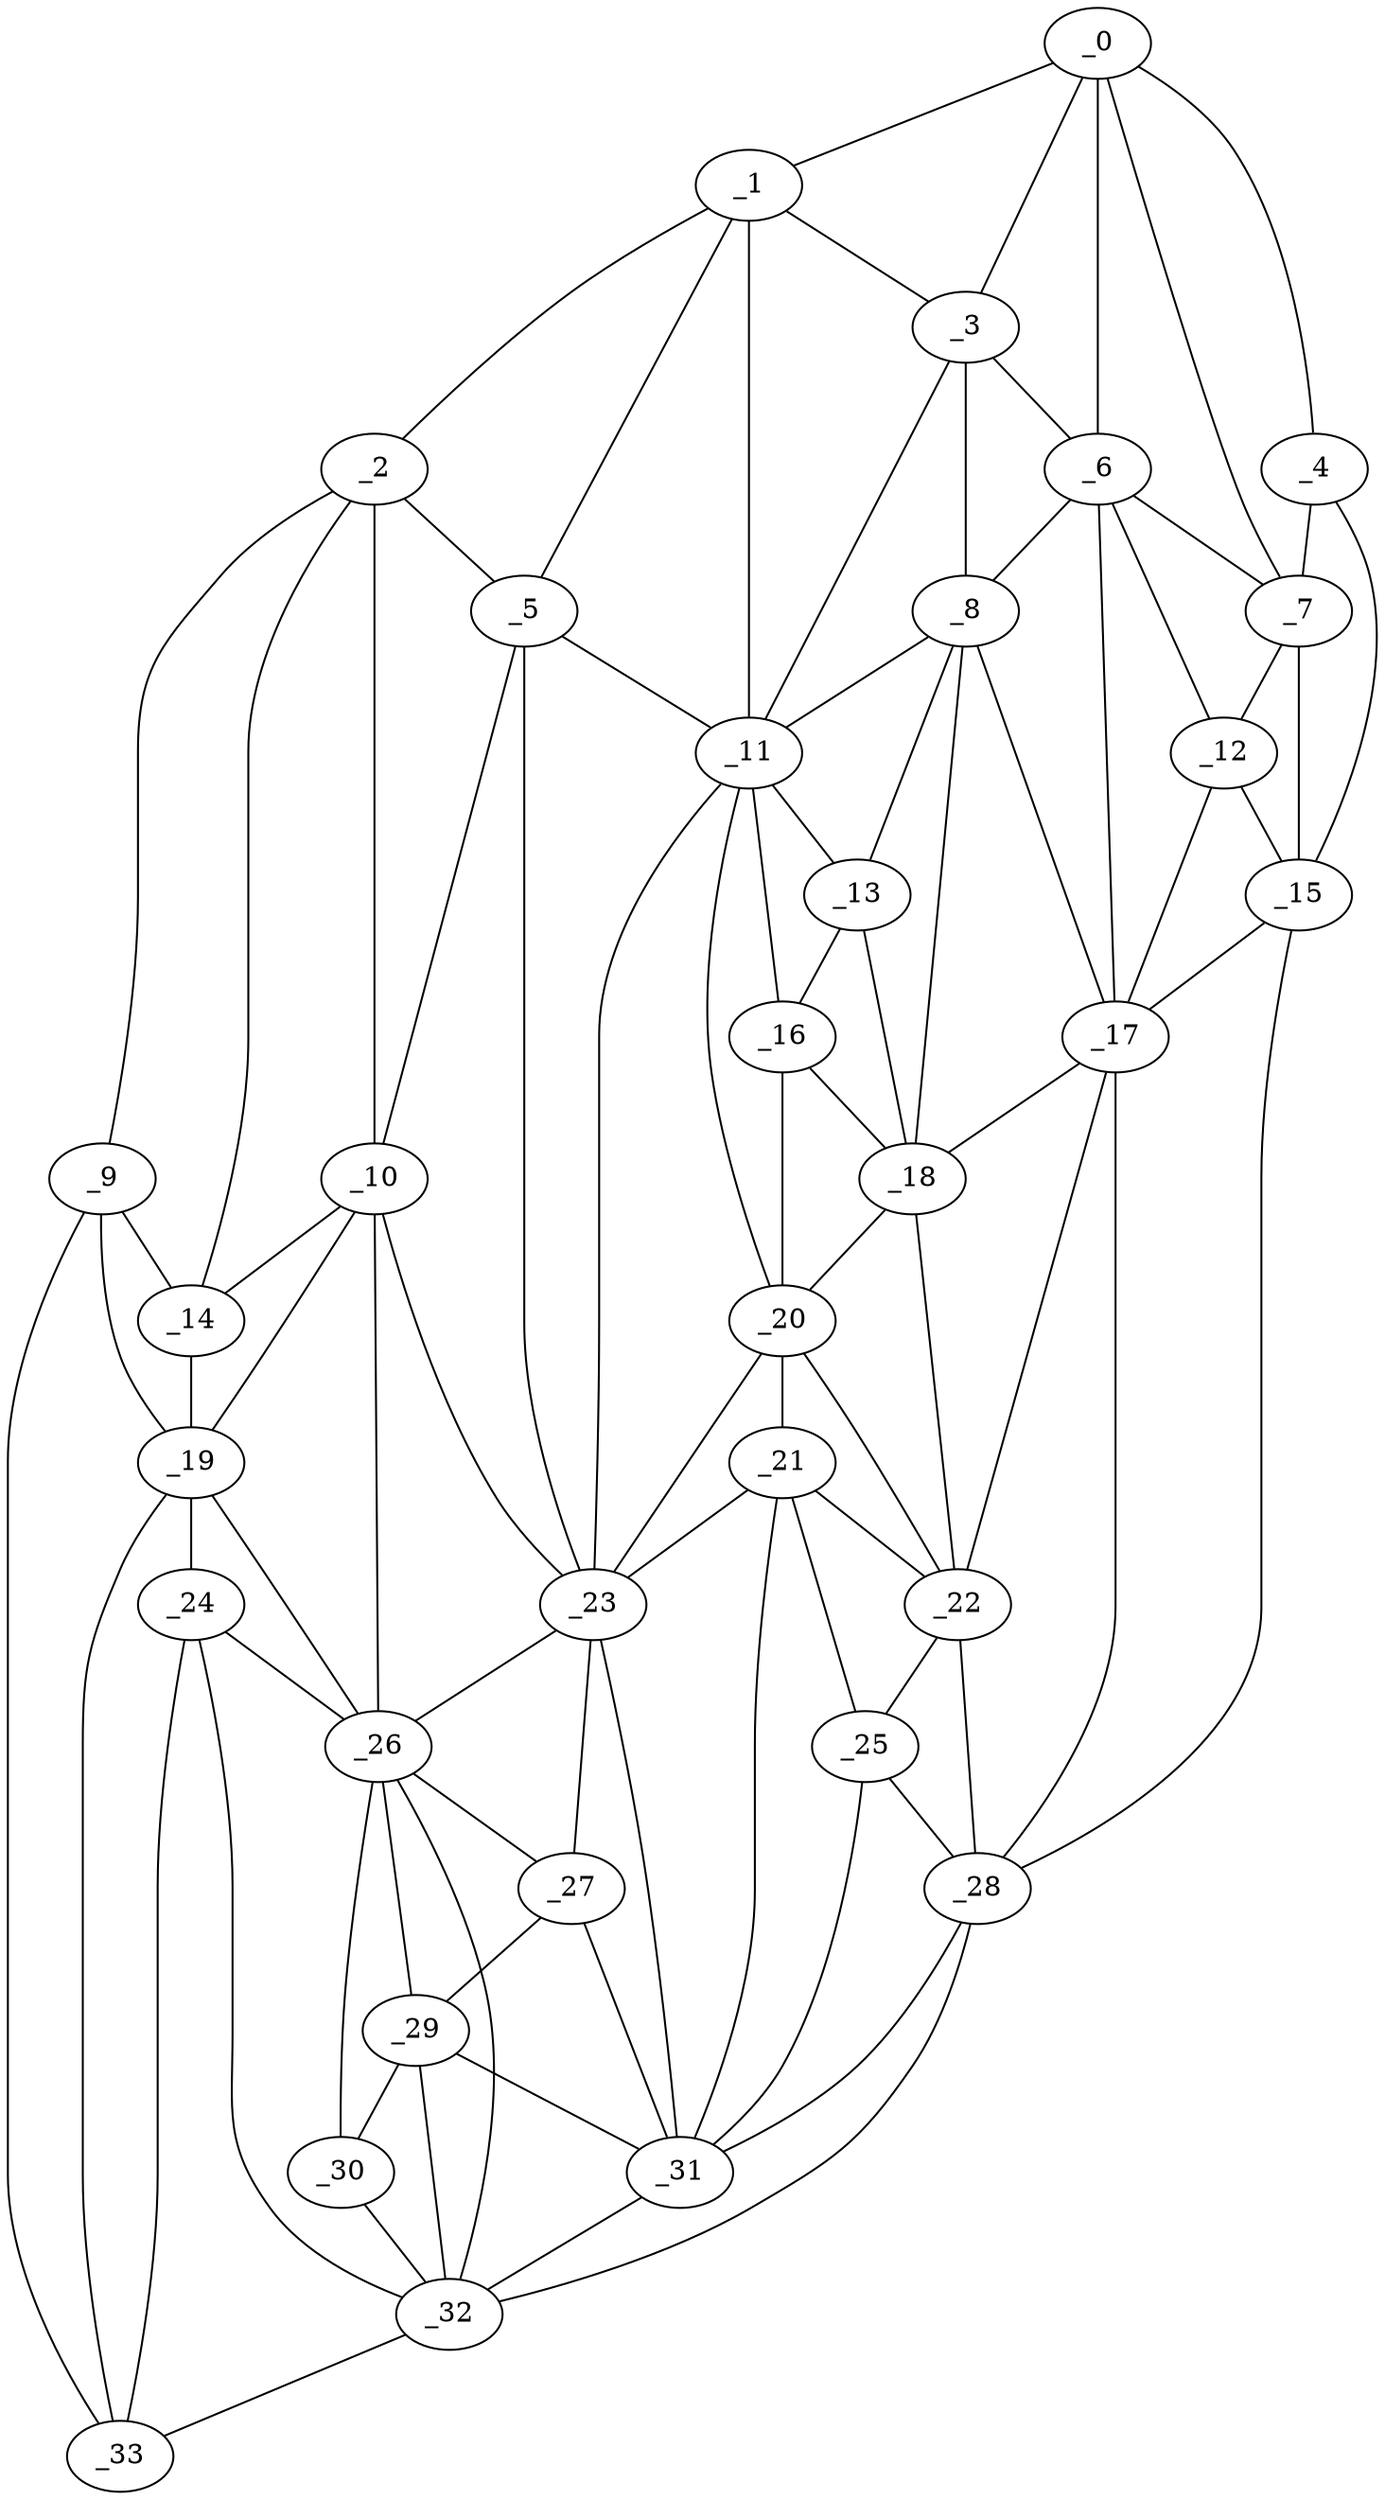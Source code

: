 graph "obj62__310.gxl" {
	_0	 [x=38,
		y=9];
	_1	 [x=46,
		y=98];
	_0 -- _1	 [valence=1];
	_3	 [x=50,
		y=38];
	_0 -- _3	 [valence=2];
	_4	 [x=52,
		y=3];
	_0 -- _4	 [valence=1];
	_6	 [x=54,
		y=28];
	_0 -- _6	 [valence=1];
	_7	 [x=55,
		y=6];
	_0 -- _7	 [valence=2];
	_2	 [x=48,
		y=106];
	_1 -- _2	 [valence=1];
	_1 -- _3	 [valence=2];
	_5	 [x=53,
		y=98];
	_1 -- _5	 [valence=2];
	_11	 [x=65,
		y=52];
	_1 -- _11	 [valence=2];
	_2 -- _5	 [valence=1];
	_9	 [x=60,
		y=125];
	_2 -- _9	 [valence=1];
	_10	 [x=63,
		y=102];
	_2 -- _10	 [valence=1];
	_14	 [x=67,
		y=106];
	_2 -- _14	 [valence=2];
	_3 -- _6	 [valence=2];
	_8	 [x=60,
		y=38];
	_3 -- _8	 [valence=1];
	_3 -- _11	 [valence=2];
	_4 -- _7	 [valence=1];
	_15	 [x=71,
		y=6];
	_4 -- _15	 [valence=1];
	_5 -- _10	 [valence=2];
	_5 -- _11	 [valence=2];
	_23	 [x=86,
		y=65];
	_5 -- _23	 [valence=2];
	_6 -- _7	 [valence=2];
	_6 -- _8	 [valence=2];
	_12	 [x=67,
		y=11];
	_6 -- _12	 [valence=1];
	_17	 [x=73,
		y=23];
	_6 -- _17	 [valence=2];
	_7 -- _12	 [valence=2];
	_7 -- _15	 [valence=2];
	_8 -- _11	 [valence=1];
	_13	 [x=67,
		y=40];
	_8 -- _13	 [valence=2];
	_8 -- _17	 [valence=1];
	_18	 [x=75,
		y=28];
	_8 -- _18	 [valence=1];
	_9 -- _14	 [valence=2];
	_19	 [x=75,
		y=107];
	_9 -- _19	 [valence=1];
	_33	 [x=97,
		y=115];
	_9 -- _33	 [valence=1];
	_10 -- _14	 [valence=2];
	_10 -- _19	 [valence=2];
	_10 -- _23	 [valence=1];
	_26	 [x=90,
		y=89];
	_10 -- _26	 [valence=2];
	_11 -- _13	 [valence=2];
	_16	 [x=71,
		y=42];
	_11 -- _16	 [valence=1];
	_20	 [x=80,
		y=41];
	_11 -- _20	 [valence=1];
	_11 -- _23	 [valence=1];
	_12 -- _15	 [valence=1];
	_12 -- _17	 [valence=2];
	_13 -- _16	 [valence=2];
	_13 -- _18	 [valence=2];
	_14 -- _19	 [valence=2];
	_15 -- _17	 [valence=2];
	_28	 [x=93,
		y=12];
	_15 -- _28	 [valence=1];
	_16 -- _18	 [valence=1];
	_16 -- _20	 [valence=2];
	_17 -- _18	 [valence=2];
	_22	 [x=86,
		y=29];
	_17 -- _22	 [valence=2];
	_17 -- _28	 [valence=2];
	_18 -- _20	 [valence=2];
	_18 -- _22	 [valence=2];
	_24	 [x=89,
		y=100];
	_19 -- _24	 [valence=1];
	_19 -- _26	 [valence=2];
	_19 -- _33	 [valence=2];
	_21	 [x=85,
		y=40];
	_20 -- _21	 [valence=2];
	_20 -- _22	 [valence=2];
	_20 -- _23	 [valence=1];
	_21 -- _22	 [valence=2];
	_21 -- _23	 [valence=2];
	_25	 [x=90,
		y=38];
	_21 -- _25	 [valence=2];
	_31	 [x=95,
		y=64];
	_21 -- _31	 [valence=1];
	_22 -- _25	 [valence=2];
	_22 -- _28	 [valence=2];
	_23 -- _26	 [valence=2];
	_27	 [x=92,
		y=74];
	_23 -- _27	 [valence=1];
	_23 -- _31	 [valence=2];
	_24 -- _26	 [valence=2];
	_32	 [x=97,
		y=93];
	_24 -- _32	 [valence=2];
	_24 -- _33	 [valence=1];
	_25 -- _28	 [valence=1];
	_25 -- _31	 [valence=1];
	_26 -- _27	 [valence=2];
	_29	 [x=93,
		y=79];
	_26 -- _29	 [valence=2];
	_30	 [x=93,
		y=84];
	_26 -- _30	 [valence=2];
	_26 -- _32	 [valence=2];
	_27 -- _29	 [valence=2];
	_27 -- _31	 [valence=1];
	_28 -- _31	 [valence=2];
	_28 -- _32	 [valence=1];
	_29 -- _30	 [valence=2];
	_29 -- _31	 [valence=1];
	_29 -- _32	 [valence=2];
	_30 -- _32	 [valence=1];
	_31 -- _32	 [valence=1];
	_32 -- _33	 [valence=1];
}

